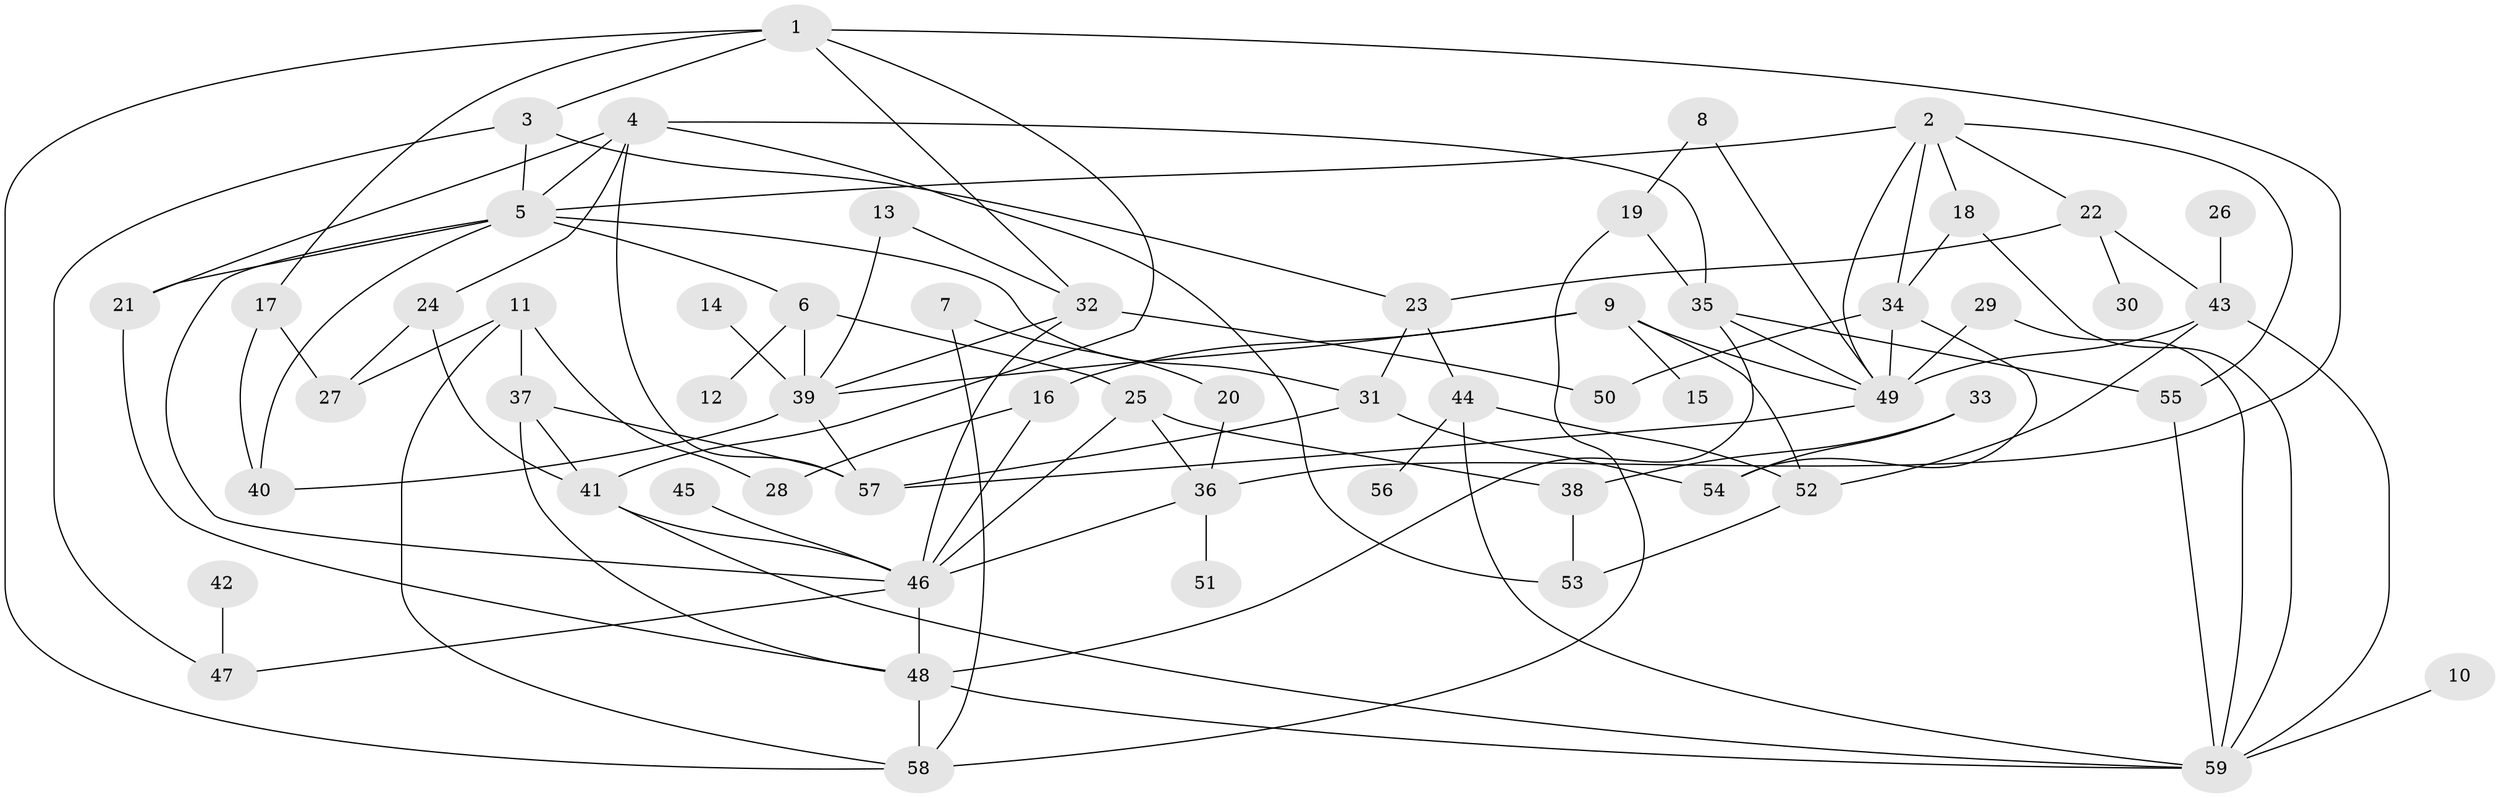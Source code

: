 // original degree distribution, {5: 0.06837606837606838, 4: 0.17094017094017094, 7: 0.017094017094017096, 3: 0.2564102564102564, 6: 0.03418803418803419, 2: 0.24786324786324787, 1: 0.20512820512820512}
// Generated by graph-tools (version 1.1) at 2025/49/03/09/25 03:49:21]
// undirected, 59 vertices, 107 edges
graph export_dot {
graph [start="1"]
  node [color=gray90,style=filled];
  1;
  2;
  3;
  4;
  5;
  6;
  7;
  8;
  9;
  10;
  11;
  12;
  13;
  14;
  15;
  16;
  17;
  18;
  19;
  20;
  21;
  22;
  23;
  24;
  25;
  26;
  27;
  28;
  29;
  30;
  31;
  32;
  33;
  34;
  35;
  36;
  37;
  38;
  39;
  40;
  41;
  42;
  43;
  44;
  45;
  46;
  47;
  48;
  49;
  50;
  51;
  52;
  53;
  54;
  55;
  56;
  57;
  58;
  59;
  1 -- 3 [weight=1.0];
  1 -- 17 [weight=1.0];
  1 -- 32 [weight=1.0];
  1 -- 36 [weight=1.0];
  1 -- 41 [weight=1.0];
  1 -- 58 [weight=1.0];
  2 -- 5 [weight=1.0];
  2 -- 18 [weight=1.0];
  2 -- 22 [weight=1.0];
  2 -- 34 [weight=1.0];
  2 -- 49 [weight=1.0];
  2 -- 55 [weight=1.0];
  3 -- 5 [weight=1.0];
  3 -- 23 [weight=1.0];
  3 -- 47 [weight=1.0];
  4 -- 5 [weight=1.0];
  4 -- 21 [weight=1.0];
  4 -- 24 [weight=1.0];
  4 -- 35 [weight=1.0];
  4 -- 53 [weight=1.0];
  4 -- 57 [weight=1.0];
  5 -- 6 [weight=1.0];
  5 -- 21 [weight=1.0];
  5 -- 31 [weight=1.0];
  5 -- 40 [weight=1.0];
  5 -- 46 [weight=1.0];
  6 -- 12 [weight=1.0];
  6 -- 25 [weight=1.0];
  6 -- 39 [weight=1.0];
  7 -- 20 [weight=1.0];
  7 -- 58 [weight=1.0];
  8 -- 19 [weight=1.0];
  8 -- 49 [weight=1.0];
  9 -- 15 [weight=1.0];
  9 -- 16 [weight=1.0];
  9 -- 39 [weight=1.0];
  9 -- 49 [weight=1.0];
  9 -- 52 [weight=1.0];
  10 -- 59 [weight=1.0];
  11 -- 27 [weight=1.0];
  11 -- 28 [weight=1.0];
  11 -- 37 [weight=1.0];
  11 -- 58 [weight=1.0];
  13 -- 32 [weight=1.0];
  13 -- 39 [weight=1.0];
  14 -- 39 [weight=1.0];
  16 -- 28 [weight=1.0];
  16 -- 46 [weight=1.0];
  17 -- 27 [weight=1.0];
  17 -- 40 [weight=1.0];
  18 -- 34 [weight=1.0];
  18 -- 59 [weight=1.0];
  19 -- 35 [weight=1.0];
  19 -- 58 [weight=1.0];
  20 -- 36 [weight=1.0];
  21 -- 48 [weight=1.0];
  22 -- 23 [weight=1.0];
  22 -- 30 [weight=1.0];
  22 -- 43 [weight=1.0];
  23 -- 31 [weight=1.0];
  23 -- 44 [weight=1.0];
  24 -- 27 [weight=1.0];
  24 -- 41 [weight=1.0];
  25 -- 36 [weight=1.0];
  25 -- 38 [weight=1.0];
  25 -- 46 [weight=1.0];
  26 -- 43 [weight=1.0];
  29 -- 49 [weight=1.0];
  29 -- 59 [weight=1.0];
  31 -- 54 [weight=1.0];
  31 -- 57 [weight=1.0];
  32 -- 39 [weight=1.0];
  32 -- 46 [weight=1.0];
  32 -- 50 [weight=1.0];
  33 -- 38 [weight=1.0];
  33 -- 54 [weight=1.0];
  34 -- 49 [weight=1.0];
  34 -- 50 [weight=1.0];
  34 -- 54 [weight=1.0];
  35 -- 48 [weight=1.0];
  35 -- 49 [weight=1.0];
  35 -- 55 [weight=1.0];
  36 -- 46 [weight=1.0];
  36 -- 51 [weight=1.0];
  37 -- 41 [weight=1.0];
  37 -- 48 [weight=1.0];
  37 -- 57 [weight=1.0];
  38 -- 53 [weight=1.0];
  39 -- 40 [weight=1.0];
  39 -- 57 [weight=1.0];
  41 -- 46 [weight=1.0];
  41 -- 59 [weight=1.0];
  42 -- 47 [weight=1.0];
  43 -- 49 [weight=1.0];
  43 -- 52 [weight=1.0];
  43 -- 59 [weight=1.0];
  44 -- 52 [weight=1.0];
  44 -- 56 [weight=1.0];
  44 -- 59 [weight=1.0];
  45 -- 46 [weight=1.0];
  46 -- 47 [weight=1.0];
  46 -- 48 [weight=1.0];
  48 -- 58 [weight=1.0];
  48 -- 59 [weight=1.0];
  49 -- 57 [weight=1.0];
  52 -- 53 [weight=1.0];
  55 -- 59 [weight=1.0];
}

